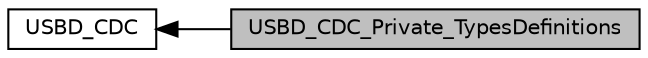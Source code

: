 digraph "USBD_CDC_Private_TypesDefinitions"
{
  edge [fontname="Helvetica",fontsize="10",labelfontname="Helvetica",labelfontsize="10"];
  node [fontname="Helvetica",fontsize="10",shape=record];
  rankdir=LR;
  Node0 [label="USBD_CDC_Private_TypesDefinitions",height=0.2,width=0.4,color="black", fillcolor="grey75", style="filled", fontcolor="black"];
  Node1 [label="USBD_CDC",height=0.2,width=0.4,color="black", fillcolor="white", style="filled",URL="$group___u_s_b_d___c_d_c.html",tooltip="usbd core module "];
  Node1->Node0 [shape=plaintext, dir="back", style="solid"];
}
